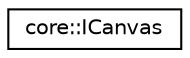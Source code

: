digraph "Graphical Class Hierarchy"
{
  edge [fontname="Helvetica",fontsize="10",labelfontname="Helvetica",labelfontsize="10"];
  node [fontname="Helvetica",fontsize="10",shape=record];
  rankdir="LR";
  Node1 [label="core::ICanvas",height=0.2,width=0.4,color="black", fillcolor="white", style="filled",URL="$classcore_1_1_i_canvas.html"];
}
